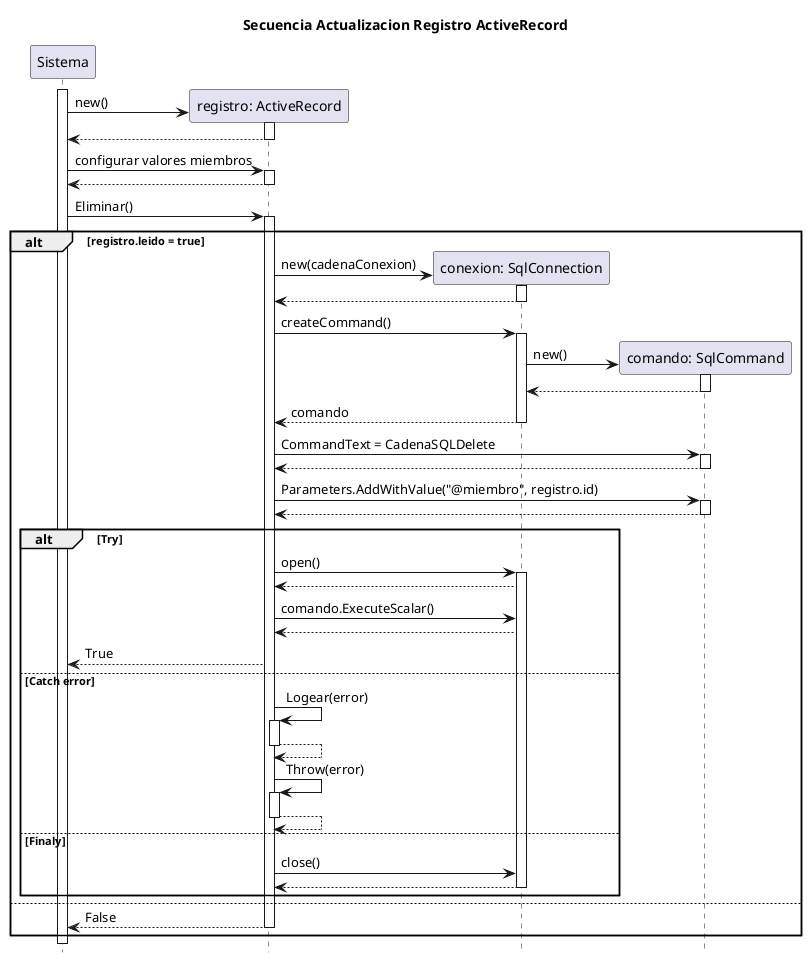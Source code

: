 @startuml Sequencia Actualizacion ActiveRecord
    title "Secuencia Actualizacion Registro ActiveRecord"
    hide footbox
    participant "Sistema" as sis 
    participant "registro: ActiveRecord" as reg
    participant "conexion: SqlConnection" as con
    participant "comando: SqlCommand" as cmd 
    activate sis
    create reg
    sis -> reg++: new()
    sis <-- reg--
    sis -> reg++: configurar valores miembros
    sis <-- reg--
    sis -> reg++: Eliminar()
    alt registro.leido = true
    create con
    reg -> con++: new(cadenaConexion)
    reg <-- con--
    reg -> con++: createCommand()
    create cmd
    con -> cmd++: new()
    con <-- cmd--
    reg <-- con--: comando
    reg -> cmd++: CommandText = CadenaSQLDelete
    reg <-- cmd--
    reg -> cmd++: Parameters.AddWithValue("@miembro", registro.id)
    reg <-- cmd--       
    alt Try
        reg -> con++: open()
        reg <-- con
        reg -> con: comando.ExecuteScalar()
        reg <-- con
        sis <-- reg: True
    else Catch error
        reg -> reg++: Logear(error)
        reg --> reg--
        reg -> reg++: Throw(error)
        reg --> reg--
    else Finaly
        reg -> con: close()
        reg <-- con--
    end
    else
         sis<--reg--: False
    end
@enduml
